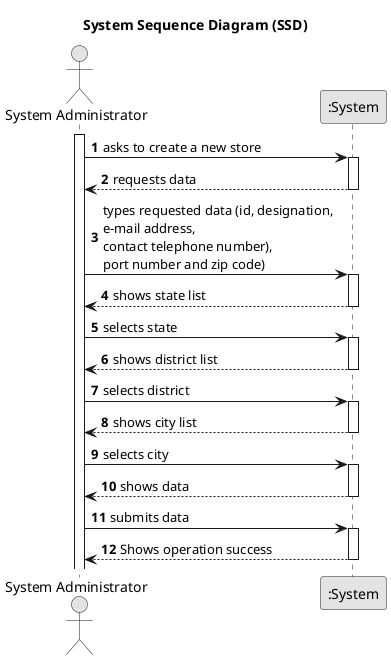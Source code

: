@startuml
skinparam monochrome true
skinparam packageStyle rectangle
skinparam shadowing false

title System Sequence Diagram (SSD)

autonumber

actor "System Administrator" as Administrator
participant ":System" as System


activate Administrator

    Administrator -> System : asks to create a new store
    activate System
        System --> Administrator : requests data
        deactivate System

    Administrator -> System : types requested data (id, designation, \ne-mail address, \ncontact telephone number), \nport number and zip code)
    activate System
        System --> Administrator: shows state list
        deactivate System

    Administrator -> System: selects state
    activate System
        System --> Administrator: shows district list
        deactivate System

    Administrator -> System: selects district
    activate System
        System --> Administrator: shows city list
        deactivate System

    Administrator -> System: selects city
    activate System
        System --> Administrator: shows data
        deactivate System

    Administrator -> System : submits data
    activate System
        System --> Administrator : Shows operation success
        deactivate System

@enduml